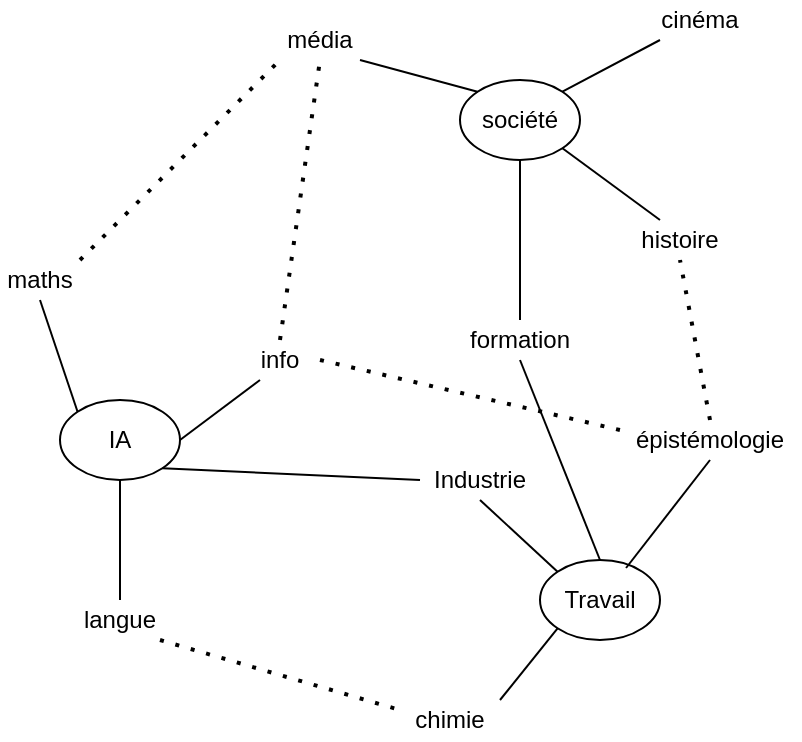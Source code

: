 <mxfile version="14.1.4" type="github">
  <diagram id="jwFYk2Ug_IVRdMCMzFOf" name="Page-1">
    <mxGraphModel dx="995" dy="684" grid="1" gridSize="10" guides="1" tooltips="1" connect="1" arrows="1" fold="1" page="1" pageScale="1" pageWidth="850" pageHeight="1100" math="0" shadow="0">
      <root>
        <mxCell id="0" />
        <mxCell id="1" parent="0" />
        <mxCell id="1qzN0WhD0Q25md7kBHT2-1" value="IA" style="ellipse;whiteSpace=wrap;html=1;" vertex="1" parent="1">
          <mxGeometry x="180" y="290" width="60" height="40" as="geometry" />
        </mxCell>
        <mxCell id="1qzN0WhD0Q25md7kBHT2-3" value="société" style="ellipse;whiteSpace=wrap;html=1;" vertex="1" parent="1">
          <mxGeometry x="380" y="130" width="60" height="40" as="geometry" />
        </mxCell>
        <mxCell id="1qzN0WhD0Q25md7kBHT2-4" value="Travail" style="ellipse;whiteSpace=wrap;html=1;" vertex="1" parent="1">
          <mxGeometry x="420" y="370" width="60" height="40" as="geometry" />
        </mxCell>
        <mxCell id="1qzN0WhD0Q25md7kBHT2-5" value="chimie" style="text;html=1;strokeColor=none;fillColor=none;align=center;verticalAlign=middle;whiteSpace=wrap;rounded=0;" vertex="1" parent="1">
          <mxGeometry x="350" y="440" width="50" height="20" as="geometry" />
        </mxCell>
        <mxCell id="1qzN0WhD0Q25md7kBHT2-6" value="Industrie" style="text;html=1;strokeColor=none;fillColor=none;align=center;verticalAlign=middle;whiteSpace=wrap;rounded=0;" vertex="1" parent="1">
          <mxGeometry x="360" y="320" width="60" height="20" as="geometry" />
        </mxCell>
        <mxCell id="1qzN0WhD0Q25md7kBHT2-7" value="langue" style="text;html=1;strokeColor=none;fillColor=none;align=center;verticalAlign=middle;whiteSpace=wrap;rounded=0;" vertex="1" parent="1">
          <mxGeometry x="190" y="390" width="40" height="20" as="geometry" />
        </mxCell>
        <mxCell id="1qzN0WhD0Q25md7kBHT2-8" value="maths" style="text;html=1;strokeColor=none;fillColor=none;align=center;verticalAlign=middle;whiteSpace=wrap;rounded=0;" vertex="1" parent="1">
          <mxGeometry x="150" y="220" width="40" height="20" as="geometry" />
        </mxCell>
        <mxCell id="1qzN0WhD0Q25md7kBHT2-9" value="info" style="text;html=1;strokeColor=none;fillColor=none;align=center;verticalAlign=middle;whiteSpace=wrap;rounded=0;" vertex="1" parent="1">
          <mxGeometry x="270" y="260" width="40" height="20" as="geometry" />
        </mxCell>
        <mxCell id="1qzN0WhD0Q25md7kBHT2-10" value="histoire" style="text;html=1;strokeColor=none;fillColor=none;align=center;verticalAlign=middle;whiteSpace=wrap;rounded=0;" vertex="1" parent="1">
          <mxGeometry x="470" y="200" width="40" height="20" as="geometry" />
        </mxCell>
        <mxCell id="1qzN0WhD0Q25md7kBHT2-11" value="cinéma" style="text;html=1;strokeColor=none;fillColor=none;align=center;verticalAlign=middle;whiteSpace=wrap;rounded=0;" vertex="1" parent="1">
          <mxGeometry x="480" y="90" width="40" height="20" as="geometry" />
        </mxCell>
        <mxCell id="1qzN0WhD0Q25md7kBHT2-12" value="formation" style="text;html=1;strokeColor=none;fillColor=none;align=center;verticalAlign=middle;whiteSpace=wrap;rounded=0;" vertex="1" parent="1">
          <mxGeometry x="390" y="250" width="40" height="20" as="geometry" />
        </mxCell>
        <mxCell id="1qzN0WhD0Q25md7kBHT2-13" value="épistémologie" style="text;html=1;strokeColor=none;fillColor=none;align=center;verticalAlign=middle;whiteSpace=wrap;rounded=0;" vertex="1" parent="1">
          <mxGeometry x="460" y="300" width="90" height="20" as="geometry" />
        </mxCell>
        <mxCell id="1qzN0WhD0Q25md7kBHT2-14" value="média" style="text;html=1;strokeColor=none;fillColor=none;align=center;verticalAlign=middle;whiteSpace=wrap;rounded=0;" vertex="1" parent="1">
          <mxGeometry x="290" y="100" width="40" height="20" as="geometry" />
        </mxCell>
        <mxCell id="1qzN0WhD0Q25md7kBHT2-15" value="" style="endArrow=none;html=1;entryX=0.5;entryY=1;entryDx=0;entryDy=0;exitX=0;exitY=0;exitDx=0;exitDy=0;" edge="1" parent="1" source="1qzN0WhD0Q25md7kBHT2-4" target="1qzN0WhD0Q25md7kBHT2-6">
          <mxGeometry width="50" height="50" relative="1" as="geometry">
            <mxPoint x="400" y="370" as="sourcePoint" />
            <mxPoint x="450" y="320" as="targetPoint" />
          </mxGeometry>
        </mxCell>
        <mxCell id="1qzN0WhD0Q25md7kBHT2-17" value="" style="endArrow=none;html=1;exitX=1;exitY=0;exitDx=0;exitDy=0;entryX=0;entryY=1;entryDx=0;entryDy=0;" edge="1" parent="1" source="1qzN0WhD0Q25md7kBHT2-5" target="1qzN0WhD0Q25md7kBHT2-4">
          <mxGeometry width="50" height="50" relative="1" as="geometry">
            <mxPoint x="400" y="370" as="sourcePoint" />
            <mxPoint x="450" y="320" as="targetPoint" />
          </mxGeometry>
        </mxCell>
        <mxCell id="1qzN0WhD0Q25md7kBHT2-19" value="" style="endArrow=none;html=1;entryX=0.5;entryY=1;entryDx=0;entryDy=0;exitX=0.717;exitY=0.1;exitDx=0;exitDy=0;exitPerimeter=0;" edge="1" parent="1" source="1qzN0WhD0Q25md7kBHT2-4" target="1qzN0WhD0Q25md7kBHT2-13">
          <mxGeometry width="50" height="50" relative="1" as="geometry">
            <mxPoint x="400" y="370" as="sourcePoint" />
            <mxPoint x="450" y="320" as="targetPoint" />
          </mxGeometry>
        </mxCell>
        <mxCell id="1qzN0WhD0Q25md7kBHT2-20" value="" style="endArrow=none;html=1;entryX=1;entryY=1;entryDx=0;entryDy=0;exitX=0.25;exitY=0;exitDx=0;exitDy=0;" edge="1" parent="1" source="1qzN0WhD0Q25md7kBHT2-10" target="1qzN0WhD0Q25md7kBHT2-3">
          <mxGeometry width="50" height="50" relative="1" as="geometry">
            <mxPoint x="400" y="370" as="sourcePoint" />
            <mxPoint x="450" y="320" as="targetPoint" />
          </mxGeometry>
        </mxCell>
        <mxCell id="1qzN0WhD0Q25md7kBHT2-21" value="" style="endArrow=none;html=1;entryX=0.5;entryY=1;entryDx=0;entryDy=0;exitX=0.5;exitY=0;exitDx=0;exitDy=0;" edge="1" parent="1" source="1qzN0WhD0Q25md7kBHT2-12" target="1qzN0WhD0Q25md7kBHT2-3">
          <mxGeometry width="50" height="50" relative="1" as="geometry">
            <mxPoint x="400" y="370" as="sourcePoint" />
            <mxPoint x="450" y="320" as="targetPoint" />
          </mxGeometry>
        </mxCell>
        <mxCell id="1qzN0WhD0Q25md7kBHT2-22" value="" style="endArrow=none;html=1;exitX=1;exitY=0.5;exitDx=0;exitDy=0;entryX=0.25;entryY=1;entryDx=0;entryDy=0;" edge="1" parent="1" source="1qzN0WhD0Q25md7kBHT2-1" target="1qzN0WhD0Q25md7kBHT2-9">
          <mxGeometry width="50" height="50" relative="1" as="geometry">
            <mxPoint x="400" y="370" as="sourcePoint" />
            <mxPoint x="450" y="320" as="targetPoint" />
          </mxGeometry>
        </mxCell>
        <mxCell id="1qzN0WhD0Q25md7kBHT2-23" value="" style="endArrow=none;html=1;exitX=0;exitY=0;exitDx=0;exitDy=0;entryX=0.5;entryY=1;entryDx=0;entryDy=0;" edge="1" parent="1" source="1qzN0WhD0Q25md7kBHT2-1" target="1qzN0WhD0Q25md7kBHT2-8">
          <mxGeometry width="50" height="50" relative="1" as="geometry">
            <mxPoint x="400" y="370" as="sourcePoint" />
            <mxPoint x="450" y="320" as="targetPoint" />
          </mxGeometry>
        </mxCell>
        <mxCell id="1qzN0WhD0Q25md7kBHT2-24" value="" style="endArrow=none;html=1;entryX=0.5;entryY=1;entryDx=0;entryDy=0;exitX=0.5;exitY=0;exitDx=0;exitDy=0;" edge="1" parent="1" source="1qzN0WhD0Q25md7kBHT2-7" target="1qzN0WhD0Q25md7kBHT2-1">
          <mxGeometry width="50" height="50" relative="1" as="geometry">
            <mxPoint x="400" y="370" as="sourcePoint" />
            <mxPoint x="450" y="320" as="targetPoint" />
          </mxGeometry>
        </mxCell>
        <mxCell id="1qzN0WhD0Q25md7kBHT2-25" value="" style="endArrow=none;html=1;entryX=1;entryY=0;entryDx=0;entryDy=0;exitX=0;exitY=1;exitDx=0;exitDy=0;" edge="1" parent="1" source="1qzN0WhD0Q25md7kBHT2-11" target="1qzN0WhD0Q25md7kBHT2-3">
          <mxGeometry width="50" height="50" relative="1" as="geometry">
            <mxPoint x="400" y="370" as="sourcePoint" />
            <mxPoint x="450" y="320" as="targetPoint" />
          </mxGeometry>
        </mxCell>
        <mxCell id="1qzN0WhD0Q25md7kBHT2-26" value="" style="endArrow=none;html=1;entryX=0;entryY=0;entryDx=0;entryDy=0;exitX=1;exitY=1;exitDx=0;exitDy=0;" edge="1" parent="1" source="1qzN0WhD0Q25md7kBHT2-14" target="1qzN0WhD0Q25md7kBHT2-3">
          <mxGeometry width="50" height="50" relative="1" as="geometry">
            <mxPoint x="400" y="370" as="sourcePoint" />
            <mxPoint x="450" y="320" as="targetPoint" />
          </mxGeometry>
        </mxCell>
        <mxCell id="1qzN0WhD0Q25md7kBHT2-27" value="" style="endArrow=none;dashed=1;html=1;dashPattern=1 3;strokeWidth=2;exitX=1;exitY=1;exitDx=0;exitDy=0;entryX=0;entryY=0.25;entryDx=0;entryDy=0;" edge="1" parent="1" source="1qzN0WhD0Q25md7kBHT2-7" target="1qzN0WhD0Q25md7kBHT2-5">
          <mxGeometry width="50" height="50" relative="1" as="geometry">
            <mxPoint x="400" y="370" as="sourcePoint" />
            <mxPoint x="450" y="320" as="targetPoint" />
          </mxGeometry>
        </mxCell>
        <mxCell id="1qzN0WhD0Q25md7kBHT2-28" value="" style="endArrow=none;html=1;exitX=1;exitY=1;exitDx=0;exitDy=0;entryX=0;entryY=0.5;entryDx=0;entryDy=0;" edge="1" parent="1" source="1qzN0WhD0Q25md7kBHT2-1" target="1qzN0WhD0Q25md7kBHT2-6">
          <mxGeometry width="50" height="50" relative="1" as="geometry">
            <mxPoint x="400" y="370" as="sourcePoint" />
            <mxPoint x="450" y="320" as="targetPoint" />
          </mxGeometry>
        </mxCell>
        <mxCell id="1qzN0WhD0Q25md7kBHT2-29" value="" style="endArrow=none;dashed=1;html=1;dashPattern=1 3;strokeWidth=2;entryX=0;entryY=0.25;entryDx=0;entryDy=0;exitX=1;exitY=0.5;exitDx=0;exitDy=0;" edge="1" parent="1" source="1qzN0WhD0Q25md7kBHT2-9" target="1qzN0WhD0Q25md7kBHT2-13">
          <mxGeometry width="50" height="50" relative="1" as="geometry">
            <mxPoint x="400" y="370" as="sourcePoint" />
            <mxPoint x="450" y="320" as="targetPoint" />
          </mxGeometry>
        </mxCell>
        <mxCell id="1qzN0WhD0Q25md7kBHT2-30" value="" style="endArrow=none;dashed=1;html=1;dashPattern=1 3;strokeWidth=2;entryX=0.5;entryY=1;entryDx=0;entryDy=0;exitX=0.5;exitY=0;exitDx=0;exitDy=0;" edge="1" parent="1" source="1qzN0WhD0Q25md7kBHT2-13" target="1qzN0WhD0Q25md7kBHT2-10">
          <mxGeometry width="50" height="50" relative="1" as="geometry">
            <mxPoint x="400" y="370" as="sourcePoint" />
            <mxPoint x="450" y="320" as="targetPoint" />
          </mxGeometry>
        </mxCell>
        <mxCell id="1qzN0WhD0Q25md7kBHT2-31" value="" style="endArrow=none;dashed=1;html=1;dashPattern=1 3;strokeWidth=2;entryX=0;entryY=1;entryDx=0;entryDy=0;exitX=1;exitY=0;exitDx=0;exitDy=0;" edge="1" parent="1" source="1qzN0WhD0Q25md7kBHT2-8" target="1qzN0WhD0Q25md7kBHT2-14">
          <mxGeometry width="50" height="50" relative="1" as="geometry">
            <mxPoint x="400" y="370" as="sourcePoint" />
            <mxPoint x="450" y="320" as="targetPoint" />
          </mxGeometry>
        </mxCell>
        <mxCell id="1qzN0WhD0Q25md7kBHT2-32" value="" style="endArrow=none;dashed=1;html=1;dashPattern=1 3;strokeWidth=2;entryX=0.5;entryY=1;entryDx=0;entryDy=0;exitX=0.5;exitY=0;exitDx=0;exitDy=0;" edge="1" parent="1" source="1qzN0WhD0Q25md7kBHT2-9" target="1qzN0WhD0Q25md7kBHT2-14">
          <mxGeometry width="50" height="50" relative="1" as="geometry">
            <mxPoint x="400" y="370" as="sourcePoint" />
            <mxPoint x="450" y="320" as="targetPoint" />
          </mxGeometry>
        </mxCell>
        <mxCell id="1qzN0WhD0Q25md7kBHT2-33" value="" style="endArrow=none;html=1;entryX=0.5;entryY=1;entryDx=0;entryDy=0;exitX=0.5;exitY=0;exitDx=0;exitDy=0;" edge="1" parent="1" source="1qzN0WhD0Q25md7kBHT2-4" target="1qzN0WhD0Q25md7kBHT2-12">
          <mxGeometry width="50" height="50" relative="1" as="geometry">
            <mxPoint x="400" y="370" as="sourcePoint" />
            <mxPoint x="450" y="320" as="targetPoint" />
          </mxGeometry>
        </mxCell>
      </root>
    </mxGraphModel>
  </diagram>
</mxfile>
